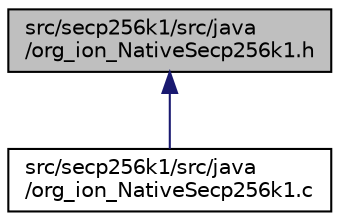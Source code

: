 digraph "src/secp256k1/src/java/org_ion_NativeSecp256k1.h"
{
  edge [fontname="Helvetica",fontsize="10",labelfontname="Helvetica",labelfontsize="10"];
  node [fontname="Helvetica",fontsize="10",shape=record];
  Node2 [label="src/secp256k1/src/java\l/org_ion_NativeSecp256k1.h",height=0.2,width=0.4,color="black", fillcolor="grey75", style="filled", fontcolor="black"];
  Node2 -> Node3 [dir="back",color="midnightblue",fontsize="10",style="solid",fontname="Helvetica"];
  Node3 [label="src/secp256k1/src/java\l/org_ion_NativeSecp256k1.c",height=0.2,width=0.4,color="black", fillcolor="white", style="filled",URL="$d4/dc8/org__ion___native_secp256k1_8c.html"];
}
